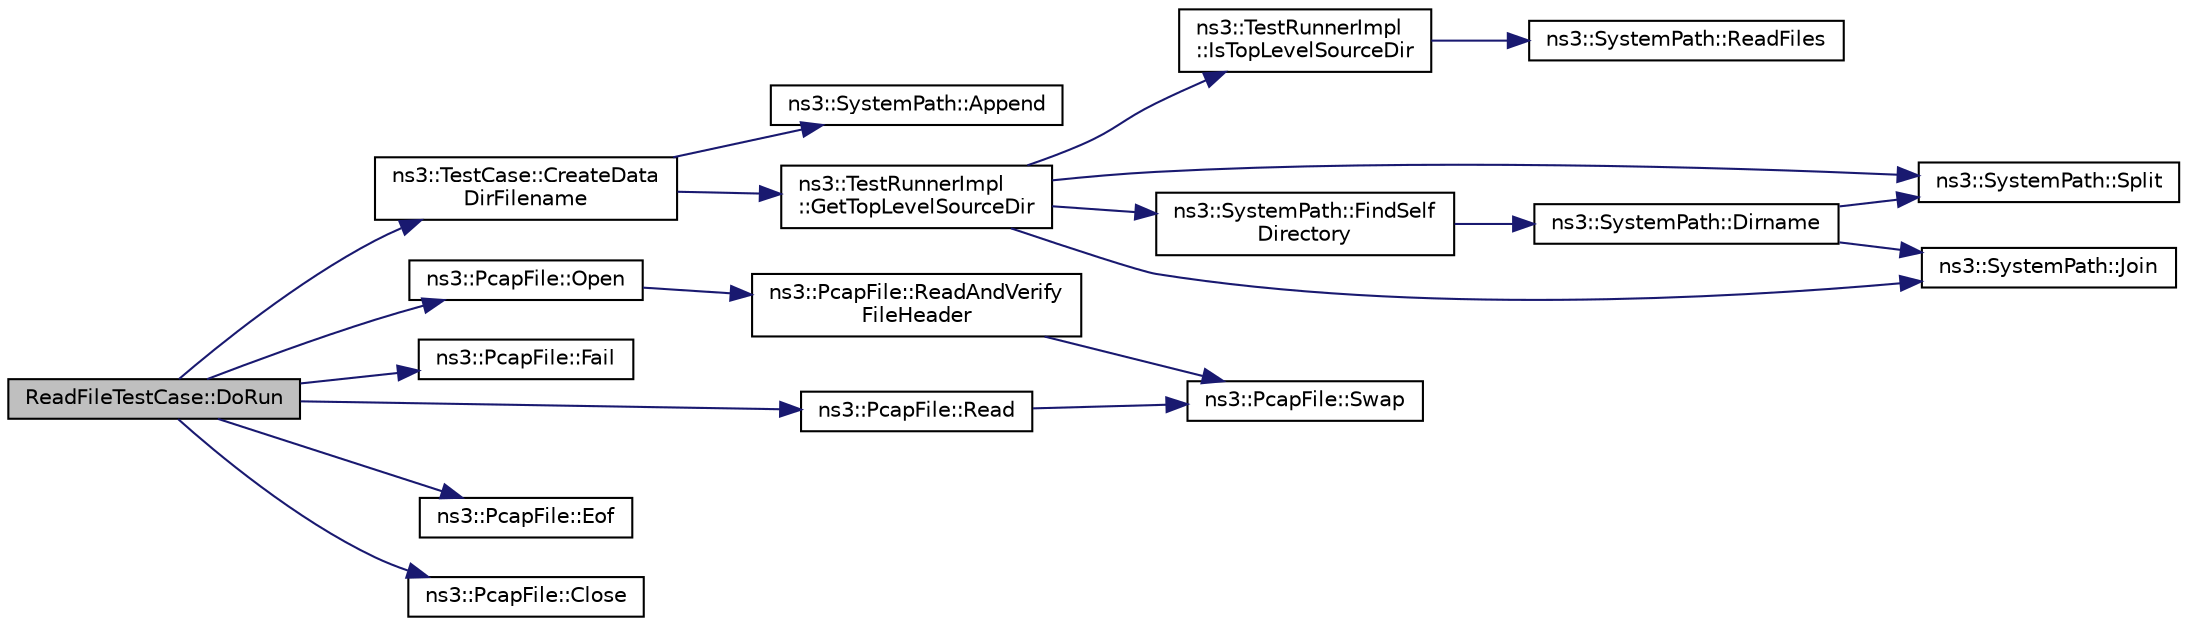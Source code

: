 digraph "ReadFileTestCase::DoRun"
{
  edge [fontname="Helvetica",fontsize="10",labelfontname="Helvetica",labelfontsize="10"];
  node [fontname="Helvetica",fontsize="10",shape=record];
  rankdir="LR";
  Node1 [label="ReadFileTestCase::DoRun",height=0.2,width=0.4,color="black", fillcolor="grey75", style="filled", fontcolor="black"];
  Node1 -> Node2 [color="midnightblue",fontsize="10",style="solid"];
  Node2 [label="ns3::TestCase::CreateData\lDirFilename",height=0.2,width=0.4,color="black", fillcolor="white", style="filled",URL="$dd/d88/classns3_1_1TestCase.html#a3e4d216ff392a43418f26bb3e5b0f16d",tooltip="Construct the full path to a file in the data directory. "];
  Node2 -> Node3 [color="midnightblue",fontsize="10",style="solid"];
  Node3 [label="ns3::SystemPath::Append",height=0.2,width=0.4,color="black", fillcolor="white", style="filled",URL="$d0/dde/group__systempath.html#gaaa5a530cee42c8eda7e4f4523ef7e1cd"];
  Node2 -> Node4 [color="midnightblue",fontsize="10",style="solid"];
  Node4 [label="ns3::TestRunnerImpl\l::GetTopLevelSourceDir",height=0.2,width=0.4,color="black", fillcolor="white", style="filled",URL="$d7/d71/classns3_1_1TestRunnerImpl.html#a1863e4b4b0410ef4abb30424cc50e277"];
  Node4 -> Node5 [color="midnightblue",fontsize="10",style="solid"];
  Node5 [label="ns3::SystemPath::FindSelf\lDirectory",height=0.2,width=0.4,color="black", fillcolor="white", style="filled",URL="$d0/dde/group__systempath.html#gad52e6f153465b40487da3a2a9ee5f5d6"];
  Node5 -> Node6 [color="midnightblue",fontsize="10",style="solid"];
  Node6 [label="ns3::SystemPath::Dirname",height=0.2,width=0.4,color="black", fillcolor="white", style="filled",URL="$d0/dde/group__systempath.html#ga657599fb7660fc6ebe4b6aaea0021176",tooltip="Get the directory path for a file. "];
  Node6 -> Node7 [color="midnightblue",fontsize="10",style="solid"];
  Node7 [label="ns3::SystemPath::Split",height=0.2,width=0.4,color="black", fillcolor="white", style="filled",URL="$d0/dde/group__systempath.html#ga523072e05da63b63113d1bea840edf1a"];
  Node6 -> Node8 [color="midnightblue",fontsize="10",style="solid"];
  Node8 [label="ns3::SystemPath::Join",height=0.2,width=0.4,color="black", fillcolor="white", style="filled",URL="$d0/dde/group__systempath.html#gab3212957e6b4f873ece3c6b8ed746d72"];
  Node4 -> Node7 [color="midnightblue",fontsize="10",style="solid"];
  Node4 -> Node8 [color="midnightblue",fontsize="10",style="solid"];
  Node4 -> Node9 [color="midnightblue",fontsize="10",style="solid"];
  Node9 [label="ns3::TestRunnerImpl\l::IsTopLevelSourceDir",height=0.2,width=0.4,color="black", fillcolor="white", style="filled",URL="$d7/d71/classns3_1_1TestRunnerImpl.html#a9cea57ad4c56ee0f2100f137d7ebd911"];
  Node9 -> Node10 [color="midnightblue",fontsize="10",style="solid"];
  Node10 [label="ns3::SystemPath::ReadFiles",height=0.2,width=0.4,color="black", fillcolor="white", style="filled",URL="$d0/dde/group__systempath.html#ga152a348bccf02d8373607b0239587b87"];
  Node1 -> Node11 [color="midnightblue",fontsize="10",style="solid"];
  Node11 [label="ns3::PcapFile::Open",height=0.2,width=0.4,color="black", fillcolor="white", style="filled",URL="$d3/da4/classns3_1_1PcapFile.html#a064e8494e28e823d0bb4e40549f9f483"];
  Node11 -> Node12 [color="midnightblue",fontsize="10",style="solid"];
  Node12 [label="ns3::PcapFile::ReadAndVerify\lFileHeader",height=0.2,width=0.4,color="black", fillcolor="white", style="filled",URL="$d3/da4/classns3_1_1PcapFile.html#aa73a9f58350e911c34bdac1071e60e10",tooltip="Read and verify a Pcap file header. "];
  Node12 -> Node13 [color="midnightblue",fontsize="10",style="solid"];
  Node13 [label="ns3::PcapFile::Swap",height=0.2,width=0.4,color="black", fillcolor="white", style="filled",URL="$d3/da4/classns3_1_1PcapFile.html#af5adf22a721473f1add1e002492f5587",tooltip="Swap a value byte order. "];
  Node1 -> Node14 [color="midnightblue",fontsize="10",style="solid"];
  Node14 [label="ns3::PcapFile::Fail",height=0.2,width=0.4,color="black", fillcolor="white", style="filled",URL="$d3/da4/classns3_1_1PcapFile.html#a2e00aa080890a0c9c3e9f5bd2d6c21d5"];
  Node1 -> Node15 [color="midnightblue",fontsize="10",style="solid"];
  Node15 [label="ns3::PcapFile::Read",height=0.2,width=0.4,color="black", fillcolor="white", style="filled",URL="$d3/da4/classns3_1_1PcapFile.html#a18c5045735408fe45a8cbc9e6b34a4fb",tooltip="Read next packet from file. "];
  Node15 -> Node13 [color="midnightblue",fontsize="10",style="solid"];
  Node1 -> Node16 [color="midnightblue",fontsize="10",style="solid"];
  Node16 [label="ns3::PcapFile::Eof",height=0.2,width=0.4,color="black", fillcolor="white", style="filled",URL="$d3/da4/classns3_1_1PcapFile.html#ad8b9cd552beb5e1c348e04c98d3daffa"];
  Node1 -> Node17 [color="midnightblue",fontsize="10",style="solid"];
  Node17 [label="ns3::PcapFile::Close",height=0.2,width=0.4,color="black", fillcolor="white", style="filled",URL="$d3/da4/classns3_1_1PcapFile.html#ad3b6c28d464742ee1fa3a64628339a5b"];
}
